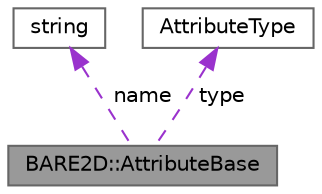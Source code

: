 digraph "BARE2D::AttributeBase"
{
 // INTERACTIVE_SVG=YES
 // LATEX_PDF_SIZE
  bgcolor="transparent";
  edge [fontname=Helvetica,fontsize=10,labelfontname=Helvetica,labelfontsize=10];
  node [fontname=Helvetica,fontsize=10,shape=box,height=0.2,width=0.4];
  Node1 [label="BARE2D::AttributeBase",height=0.2,width=0.4,color="gray40", fillcolor="grey60", style="filled", fontcolor="black",tooltip="The AttributeBase class only exists for some templating acrobatics reasons (as an abstract base class..."];
  Node2 -> Node1 [dir="back",color="darkorchid3",style="dashed",label=" name" ];
  Node2 [label="string",height=0.2,width=0.4,color="gray40", fillcolor="white", style="filled",tooltip=" "];
  Node3 -> Node1 [dir="back",color="darkorchid3",style="dashed",label=" type" ];
  Node3 [label="AttributeType",height=0.2,width=0.4,color="gray40", fillcolor="white", style="filled",tooltip=" "];
}
